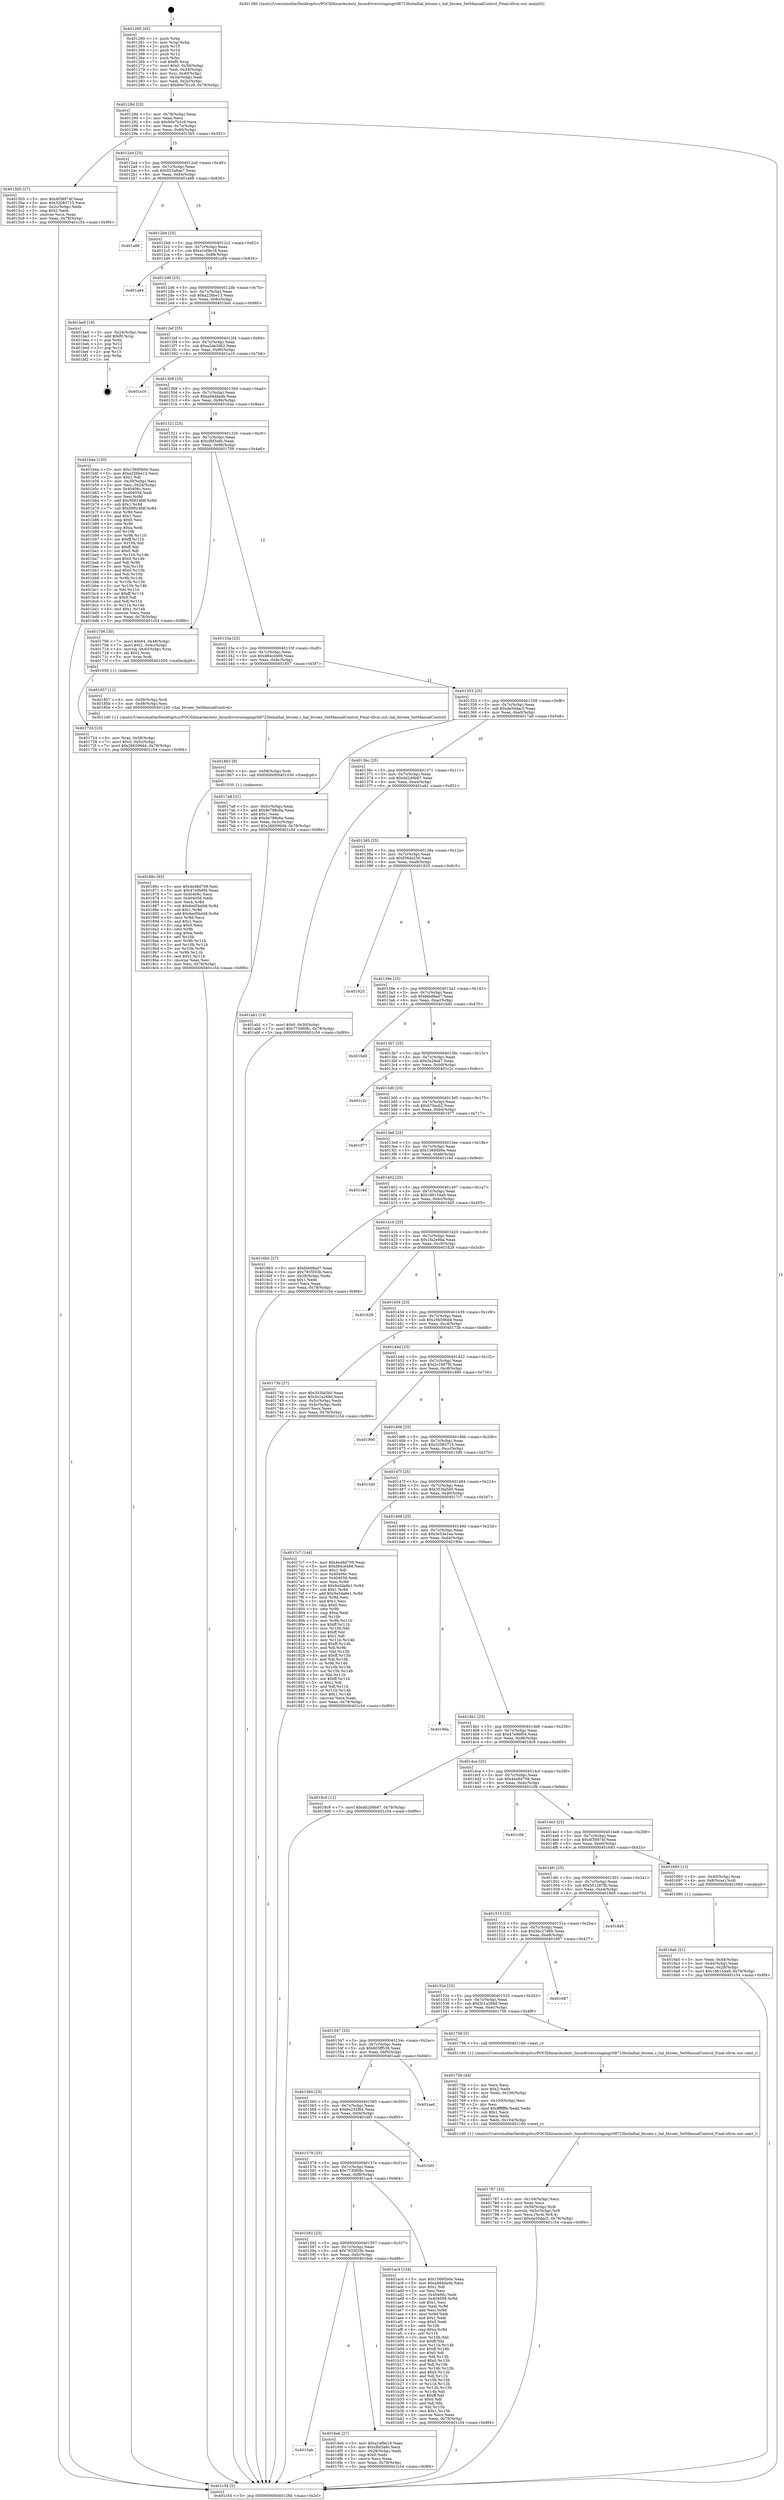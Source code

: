 digraph "0x401260" {
  label = "0x401260 (/mnt/c/Users/mathe/Desktop/tcc/POCII/binaries/extr_linuxdriversstagingrtl8723bshalhal_btcoex.c_hal_btcoex_SetManualControl_Final-ollvm.out::main(0))"
  labelloc = "t"
  node[shape=record]

  Entry [label="",width=0.3,height=0.3,shape=circle,fillcolor=black,style=filled]
  "0x40128d" [label="{
     0x40128d [23]\l
     | [instrs]\l
     &nbsp;&nbsp;0x40128d \<+3\>: mov -0x78(%rbp),%eax\l
     &nbsp;&nbsp;0x401290 \<+2\>: mov %eax,%ecx\l
     &nbsp;&nbsp;0x401292 \<+6\>: sub $0x90e7b1c9,%ecx\l
     &nbsp;&nbsp;0x401298 \<+3\>: mov %eax,-0x7c(%rbp)\l
     &nbsp;&nbsp;0x40129b \<+3\>: mov %ecx,-0x80(%rbp)\l
     &nbsp;&nbsp;0x40129e \<+6\>: je 00000000004015b5 \<main+0x355\>\l
  }"]
  "0x4015b5" [label="{
     0x4015b5 [27]\l
     | [instrs]\l
     &nbsp;&nbsp;0x4015b5 \<+5\>: mov $0x4f38974f,%eax\l
     &nbsp;&nbsp;0x4015ba \<+5\>: mov $0x32083715,%ecx\l
     &nbsp;&nbsp;0x4015bf \<+3\>: mov -0x2c(%rbp),%edx\l
     &nbsp;&nbsp;0x4015c2 \<+3\>: cmp $0x2,%edx\l
     &nbsp;&nbsp;0x4015c5 \<+3\>: cmovne %ecx,%eax\l
     &nbsp;&nbsp;0x4015c8 \<+3\>: mov %eax,-0x78(%rbp)\l
     &nbsp;&nbsp;0x4015cb \<+5\>: jmp 0000000000401c54 \<main+0x9f4\>\l
  }"]
  "0x4012a4" [label="{
     0x4012a4 [25]\l
     | [instrs]\l
     &nbsp;&nbsp;0x4012a4 \<+5\>: jmp 00000000004012a9 \<main+0x49\>\l
     &nbsp;&nbsp;0x4012a9 \<+3\>: mov -0x7c(%rbp),%eax\l
     &nbsp;&nbsp;0x4012ac \<+5\>: sub $0x923a8ae7,%eax\l
     &nbsp;&nbsp;0x4012b1 \<+6\>: mov %eax,-0x84(%rbp)\l
     &nbsp;&nbsp;0x4012b7 \<+6\>: je 0000000000401a88 \<main+0x828\>\l
  }"]
  "0x401c54" [label="{
     0x401c54 [5]\l
     | [instrs]\l
     &nbsp;&nbsp;0x401c54 \<+5\>: jmp 000000000040128d \<main+0x2d\>\l
  }"]
  "0x401260" [label="{
     0x401260 [45]\l
     | [instrs]\l
     &nbsp;&nbsp;0x401260 \<+1\>: push %rbp\l
     &nbsp;&nbsp;0x401261 \<+3\>: mov %rsp,%rbp\l
     &nbsp;&nbsp;0x401264 \<+2\>: push %r15\l
     &nbsp;&nbsp;0x401266 \<+2\>: push %r14\l
     &nbsp;&nbsp;0x401268 \<+2\>: push %r12\l
     &nbsp;&nbsp;0x40126a \<+1\>: push %rbx\l
     &nbsp;&nbsp;0x40126b \<+7\>: sub $0xf0,%rsp\l
     &nbsp;&nbsp;0x401272 \<+7\>: movl $0x0,-0x30(%rbp)\l
     &nbsp;&nbsp;0x401279 \<+3\>: mov %edi,-0x34(%rbp)\l
     &nbsp;&nbsp;0x40127c \<+4\>: mov %rsi,-0x40(%rbp)\l
     &nbsp;&nbsp;0x401280 \<+3\>: mov -0x34(%rbp),%edi\l
     &nbsp;&nbsp;0x401283 \<+3\>: mov %edi,-0x2c(%rbp)\l
     &nbsp;&nbsp;0x401286 \<+7\>: movl $0x90e7b1c9,-0x78(%rbp)\l
  }"]
  Exit [label="",width=0.3,height=0.3,shape=circle,fillcolor=black,style=filled,peripheries=2]
  "0x401a88" [label="{
     0x401a88\l
  }", style=dashed]
  "0x4012bd" [label="{
     0x4012bd [25]\l
     | [instrs]\l
     &nbsp;&nbsp;0x4012bd \<+5\>: jmp 00000000004012c2 \<main+0x62\>\l
     &nbsp;&nbsp;0x4012c2 \<+3\>: mov -0x7c(%rbp),%eax\l
     &nbsp;&nbsp;0x4012c5 \<+5\>: sub $0xa1ef9e18,%eax\l
     &nbsp;&nbsp;0x4012ca \<+6\>: mov %eax,-0x88(%rbp)\l
     &nbsp;&nbsp;0x4012d0 \<+6\>: je 0000000000401a94 \<main+0x834\>\l
  }"]
  "0x40186c" [label="{
     0x40186c [93]\l
     | [instrs]\l
     &nbsp;&nbsp;0x40186c \<+5\>: mov $0x4e48d709,%esi\l
     &nbsp;&nbsp;0x401871 \<+5\>: mov $0x47e9bf04,%eax\l
     &nbsp;&nbsp;0x401876 \<+7\>: mov 0x40406c,%ecx\l
     &nbsp;&nbsp;0x40187d \<+7\>: mov 0x404058,%edx\l
     &nbsp;&nbsp;0x401884 \<+3\>: mov %ecx,%r8d\l
     &nbsp;&nbsp;0x401887 \<+7\>: sub $0x6ed5bd48,%r8d\l
     &nbsp;&nbsp;0x40188e \<+4\>: sub $0x1,%r8d\l
     &nbsp;&nbsp;0x401892 \<+7\>: add $0x6ed5bd48,%r8d\l
     &nbsp;&nbsp;0x401899 \<+4\>: imul %r8d,%ecx\l
     &nbsp;&nbsp;0x40189d \<+3\>: and $0x1,%ecx\l
     &nbsp;&nbsp;0x4018a0 \<+3\>: cmp $0x0,%ecx\l
     &nbsp;&nbsp;0x4018a3 \<+4\>: sete %r9b\l
     &nbsp;&nbsp;0x4018a7 \<+3\>: cmp $0xa,%edx\l
     &nbsp;&nbsp;0x4018aa \<+4\>: setl %r10b\l
     &nbsp;&nbsp;0x4018ae \<+3\>: mov %r9b,%r11b\l
     &nbsp;&nbsp;0x4018b1 \<+3\>: and %r10b,%r11b\l
     &nbsp;&nbsp;0x4018b4 \<+3\>: xor %r10b,%r9b\l
     &nbsp;&nbsp;0x4018b7 \<+3\>: or %r9b,%r11b\l
     &nbsp;&nbsp;0x4018ba \<+4\>: test $0x1,%r11b\l
     &nbsp;&nbsp;0x4018be \<+3\>: cmovne %eax,%esi\l
     &nbsp;&nbsp;0x4018c1 \<+3\>: mov %esi,-0x78(%rbp)\l
     &nbsp;&nbsp;0x4018c4 \<+5\>: jmp 0000000000401c54 \<main+0x9f4\>\l
  }"]
  "0x401a94" [label="{
     0x401a94\l
  }", style=dashed]
  "0x4012d6" [label="{
     0x4012d6 [25]\l
     | [instrs]\l
     &nbsp;&nbsp;0x4012d6 \<+5\>: jmp 00000000004012db \<main+0x7b\>\l
     &nbsp;&nbsp;0x4012db \<+3\>: mov -0x7c(%rbp),%eax\l
     &nbsp;&nbsp;0x4012de \<+5\>: sub $0xa226be13,%eax\l
     &nbsp;&nbsp;0x4012e3 \<+6\>: mov %eax,-0x8c(%rbp)\l
     &nbsp;&nbsp;0x4012e9 \<+6\>: je 0000000000401be0 \<main+0x980\>\l
  }"]
  "0x401863" [label="{
     0x401863 [9]\l
     | [instrs]\l
     &nbsp;&nbsp;0x401863 \<+4\>: mov -0x58(%rbp),%rdi\l
     &nbsp;&nbsp;0x401867 \<+5\>: call 0000000000401030 \<free@plt\>\l
     | [calls]\l
     &nbsp;&nbsp;0x401030 \{1\} (unknown)\l
  }"]
  "0x401be0" [label="{
     0x401be0 [19]\l
     | [instrs]\l
     &nbsp;&nbsp;0x401be0 \<+3\>: mov -0x24(%rbp),%eax\l
     &nbsp;&nbsp;0x401be3 \<+7\>: add $0xf0,%rsp\l
     &nbsp;&nbsp;0x401bea \<+1\>: pop %rbx\l
     &nbsp;&nbsp;0x401beb \<+2\>: pop %r12\l
     &nbsp;&nbsp;0x401bed \<+2\>: pop %r14\l
     &nbsp;&nbsp;0x401bef \<+2\>: pop %r15\l
     &nbsp;&nbsp;0x401bf1 \<+1\>: pop %rbp\l
     &nbsp;&nbsp;0x401bf2 \<+1\>: ret\l
  }"]
  "0x4012ef" [label="{
     0x4012ef [25]\l
     | [instrs]\l
     &nbsp;&nbsp;0x4012ef \<+5\>: jmp 00000000004012f4 \<main+0x94\>\l
     &nbsp;&nbsp;0x4012f4 \<+3\>: mov -0x7c(%rbp),%eax\l
     &nbsp;&nbsp;0x4012f7 \<+5\>: sub $0xa2de3d62,%eax\l
     &nbsp;&nbsp;0x4012fc \<+6\>: mov %eax,-0x90(%rbp)\l
     &nbsp;&nbsp;0x401302 \<+6\>: je 0000000000401a16 \<main+0x7b6\>\l
  }"]
  "0x401787" [label="{
     0x401787 [33]\l
     | [instrs]\l
     &nbsp;&nbsp;0x401787 \<+6\>: mov -0x104(%rbp),%ecx\l
     &nbsp;&nbsp;0x40178d \<+3\>: imul %eax,%ecx\l
     &nbsp;&nbsp;0x401790 \<+4\>: mov -0x58(%rbp),%rdi\l
     &nbsp;&nbsp;0x401794 \<+4\>: movslq -0x5c(%rbp),%r8\l
     &nbsp;&nbsp;0x401798 \<+4\>: mov %ecx,(%rdi,%r8,4)\l
     &nbsp;&nbsp;0x40179c \<+7\>: movl $0xda50dac5,-0x78(%rbp)\l
     &nbsp;&nbsp;0x4017a3 \<+5\>: jmp 0000000000401c54 \<main+0x9f4\>\l
  }"]
  "0x401a16" [label="{
     0x401a16\l
  }", style=dashed]
  "0x401308" [label="{
     0x401308 [25]\l
     | [instrs]\l
     &nbsp;&nbsp;0x401308 \<+5\>: jmp 000000000040130d \<main+0xad\>\l
     &nbsp;&nbsp;0x40130d \<+3\>: mov -0x7c(%rbp),%eax\l
     &nbsp;&nbsp;0x401310 \<+5\>: sub $0xa9ddda4b,%eax\l
     &nbsp;&nbsp;0x401315 \<+6\>: mov %eax,-0x94(%rbp)\l
     &nbsp;&nbsp;0x40131b \<+6\>: je 0000000000401b4a \<main+0x8ea\>\l
  }"]
  "0x40175b" [label="{
     0x40175b [44]\l
     | [instrs]\l
     &nbsp;&nbsp;0x40175b \<+2\>: xor %ecx,%ecx\l
     &nbsp;&nbsp;0x40175d \<+5\>: mov $0x2,%edx\l
     &nbsp;&nbsp;0x401762 \<+6\>: mov %edx,-0x100(%rbp)\l
     &nbsp;&nbsp;0x401768 \<+1\>: cltd\l
     &nbsp;&nbsp;0x401769 \<+6\>: mov -0x100(%rbp),%esi\l
     &nbsp;&nbsp;0x40176f \<+2\>: idiv %esi\l
     &nbsp;&nbsp;0x401771 \<+6\>: imul $0xfffffffe,%edx,%edx\l
     &nbsp;&nbsp;0x401777 \<+3\>: sub $0x1,%ecx\l
     &nbsp;&nbsp;0x40177a \<+2\>: sub %ecx,%edx\l
     &nbsp;&nbsp;0x40177c \<+6\>: mov %edx,-0x104(%rbp)\l
     &nbsp;&nbsp;0x401782 \<+5\>: call 0000000000401160 \<next_i\>\l
     | [calls]\l
     &nbsp;&nbsp;0x401160 \{1\} (/mnt/c/Users/mathe/Desktop/tcc/POCII/binaries/extr_linuxdriversstagingrtl8723bshalhal_btcoex.c_hal_btcoex_SetManualControl_Final-ollvm.out::next_i)\l
  }"]
  "0x401b4a" [label="{
     0x401b4a [150]\l
     | [instrs]\l
     &nbsp;&nbsp;0x401b4a \<+5\>: mov $0x15695b0e,%eax\l
     &nbsp;&nbsp;0x401b4f \<+5\>: mov $0xa226be13,%ecx\l
     &nbsp;&nbsp;0x401b54 \<+2\>: mov $0x1,%dl\l
     &nbsp;&nbsp;0x401b56 \<+3\>: mov -0x30(%rbp),%esi\l
     &nbsp;&nbsp;0x401b59 \<+3\>: mov %esi,-0x24(%rbp)\l
     &nbsp;&nbsp;0x401b5c \<+7\>: mov 0x40406c,%esi\l
     &nbsp;&nbsp;0x401b63 \<+7\>: mov 0x404058,%edi\l
     &nbsp;&nbsp;0x401b6a \<+3\>: mov %esi,%r8d\l
     &nbsp;&nbsp;0x401b6d \<+7\>: add $0x56924fdf,%r8d\l
     &nbsp;&nbsp;0x401b74 \<+4\>: sub $0x1,%r8d\l
     &nbsp;&nbsp;0x401b78 \<+7\>: sub $0x56924fdf,%r8d\l
     &nbsp;&nbsp;0x401b7f \<+4\>: imul %r8d,%esi\l
     &nbsp;&nbsp;0x401b83 \<+3\>: and $0x1,%esi\l
     &nbsp;&nbsp;0x401b86 \<+3\>: cmp $0x0,%esi\l
     &nbsp;&nbsp;0x401b89 \<+4\>: sete %r9b\l
     &nbsp;&nbsp;0x401b8d \<+3\>: cmp $0xa,%edi\l
     &nbsp;&nbsp;0x401b90 \<+4\>: setl %r10b\l
     &nbsp;&nbsp;0x401b94 \<+3\>: mov %r9b,%r11b\l
     &nbsp;&nbsp;0x401b97 \<+4\>: xor $0xff,%r11b\l
     &nbsp;&nbsp;0x401b9b \<+3\>: mov %r10b,%bl\l
     &nbsp;&nbsp;0x401b9e \<+3\>: xor $0xff,%bl\l
     &nbsp;&nbsp;0x401ba1 \<+3\>: xor $0x0,%dl\l
     &nbsp;&nbsp;0x401ba4 \<+3\>: mov %r11b,%r14b\l
     &nbsp;&nbsp;0x401ba7 \<+4\>: and $0x0,%r14b\l
     &nbsp;&nbsp;0x401bab \<+3\>: and %dl,%r9b\l
     &nbsp;&nbsp;0x401bae \<+3\>: mov %bl,%r15b\l
     &nbsp;&nbsp;0x401bb1 \<+4\>: and $0x0,%r15b\l
     &nbsp;&nbsp;0x401bb5 \<+3\>: and %dl,%r10b\l
     &nbsp;&nbsp;0x401bb8 \<+3\>: or %r9b,%r14b\l
     &nbsp;&nbsp;0x401bbb \<+3\>: or %r10b,%r15b\l
     &nbsp;&nbsp;0x401bbe \<+3\>: xor %r15b,%r14b\l
     &nbsp;&nbsp;0x401bc1 \<+3\>: or %bl,%r11b\l
     &nbsp;&nbsp;0x401bc4 \<+4\>: xor $0xff,%r11b\l
     &nbsp;&nbsp;0x401bc8 \<+3\>: or $0x0,%dl\l
     &nbsp;&nbsp;0x401bcb \<+3\>: and %dl,%r11b\l
     &nbsp;&nbsp;0x401bce \<+3\>: or %r11b,%r14b\l
     &nbsp;&nbsp;0x401bd1 \<+4\>: test $0x1,%r14b\l
     &nbsp;&nbsp;0x401bd5 \<+3\>: cmovne %ecx,%eax\l
     &nbsp;&nbsp;0x401bd8 \<+3\>: mov %eax,-0x78(%rbp)\l
     &nbsp;&nbsp;0x401bdb \<+5\>: jmp 0000000000401c54 \<main+0x9f4\>\l
  }"]
  "0x401321" [label="{
     0x401321 [25]\l
     | [instrs]\l
     &nbsp;&nbsp;0x401321 \<+5\>: jmp 0000000000401326 \<main+0xc6\>\l
     &nbsp;&nbsp;0x401326 \<+3\>: mov -0x7c(%rbp),%eax\l
     &nbsp;&nbsp;0x401329 \<+5\>: sub $0xcfbf3a8c,%eax\l
     &nbsp;&nbsp;0x40132e \<+6\>: mov %eax,-0x98(%rbp)\l
     &nbsp;&nbsp;0x401334 \<+6\>: je 0000000000401706 \<main+0x4a6\>\l
  }"]
  "0x401724" [label="{
     0x401724 [23]\l
     | [instrs]\l
     &nbsp;&nbsp;0x401724 \<+4\>: mov %rax,-0x58(%rbp)\l
     &nbsp;&nbsp;0x401728 \<+7\>: movl $0x0,-0x5c(%rbp)\l
     &nbsp;&nbsp;0x40172f \<+7\>: movl $0x26b596d4,-0x78(%rbp)\l
     &nbsp;&nbsp;0x401736 \<+5\>: jmp 0000000000401c54 \<main+0x9f4\>\l
  }"]
  "0x401706" [label="{
     0x401706 [30]\l
     | [instrs]\l
     &nbsp;&nbsp;0x401706 \<+7\>: movl $0x64,-0x48(%rbp)\l
     &nbsp;&nbsp;0x40170d \<+7\>: movl $0x1,-0x4c(%rbp)\l
     &nbsp;&nbsp;0x401714 \<+4\>: movslq -0x4c(%rbp),%rax\l
     &nbsp;&nbsp;0x401718 \<+4\>: shl $0x2,%rax\l
     &nbsp;&nbsp;0x40171c \<+3\>: mov %rax,%rdi\l
     &nbsp;&nbsp;0x40171f \<+5\>: call 0000000000401050 \<malloc@plt\>\l
     | [calls]\l
     &nbsp;&nbsp;0x401050 \{1\} (unknown)\l
  }"]
  "0x40133a" [label="{
     0x40133a [25]\l
     | [instrs]\l
     &nbsp;&nbsp;0x40133a \<+5\>: jmp 000000000040133f \<main+0xdf\>\l
     &nbsp;&nbsp;0x40133f \<+3\>: mov -0x7c(%rbp),%eax\l
     &nbsp;&nbsp;0x401342 \<+5\>: sub $0xd84cd498,%eax\l
     &nbsp;&nbsp;0x401347 \<+6\>: mov %eax,-0x9c(%rbp)\l
     &nbsp;&nbsp;0x40134d \<+6\>: je 0000000000401857 \<main+0x5f7\>\l
  }"]
  "0x4015ab" [label="{
     0x4015ab\l
  }", style=dashed]
  "0x401857" [label="{
     0x401857 [12]\l
     | [instrs]\l
     &nbsp;&nbsp;0x401857 \<+4\>: mov -0x58(%rbp),%rdi\l
     &nbsp;&nbsp;0x40185b \<+3\>: mov -0x48(%rbp),%esi\l
     &nbsp;&nbsp;0x40185e \<+5\>: call 0000000000401240 \<hal_btcoex_SetManualControl\>\l
     | [calls]\l
     &nbsp;&nbsp;0x401240 \{1\} (/mnt/c/Users/mathe/Desktop/tcc/POCII/binaries/extr_linuxdriversstagingrtl8723bshalhal_btcoex.c_hal_btcoex_SetManualControl_Final-ollvm.out::hal_btcoex_SetManualControl)\l
  }"]
  "0x401353" [label="{
     0x401353 [25]\l
     | [instrs]\l
     &nbsp;&nbsp;0x401353 \<+5\>: jmp 0000000000401358 \<main+0xf8\>\l
     &nbsp;&nbsp;0x401358 \<+3\>: mov -0x7c(%rbp),%eax\l
     &nbsp;&nbsp;0x40135b \<+5\>: sub $0xda50dac5,%eax\l
     &nbsp;&nbsp;0x401360 \<+6\>: mov %eax,-0xa0(%rbp)\l
     &nbsp;&nbsp;0x401366 \<+6\>: je 00000000004017a8 \<main+0x548\>\l
  }"]
  "0x4016eb" [label="{
     0x4016eb [27]\l
     | [instrs]\l
     &nbsp;&nbsp;0x4016eb \<+5\>: mov $0xa1ef9e18,%eax\l
     &nbsp;&nbsp;0x4016f0 \<+5\>: mov $0xcfbf3a8c,%ecx\l
     &nbsp;&nbsp;0x4016f5 \<+3\>: mov -0x28(%rbp),%edx\l
     &nbsp;&nbsp;0x4016f8 \<+3\>: cmp $0x0,%edx\l
     &nbsp;&nbsp;0x4016fb \<+3\>: cmove %ecx,%eax\l
     &nbsp;&nbsp;0x4016fe \<+3\>: mov %eax,-0x78(%rbp)\l
     &nbsp;&nbsp;0x401701 \<+5\>: jmp 0000000000401c54 \<main+0x9f4\>\l
  }"]
  "0x4017a8" [label="{
     0x4017a8 [31]\l
     | [instrs]\l
     &nbsp;&nbsp;0x4017a8 \<+3\>: mov -0x5c(%rbp),%eax\l
     &nbsp;&nbsp;0x4017ab \<+5\>: add $0x9e788c6a,%eax\l
     &nbsp;&nbsp;0x4017b0 \<+3\>: add $0x1,%eax\l
     &nbsp;&nbsp;0x4017b3 \<+5\>: sub $0x9e788c6a,%eax\l
     &nbsp;&nbsp;0x4017b8 \<+3\>: mov %eax,-0x5c(%rbp)\l
     &nbsp;&nbsp;0x4017bb \<+7\>: movl $0x26b596d4,-0x78(%rbp)\l
     &nbsp;&nbsp;0x4017c2 \<+5\>: jmp 0000000000401c54 \<main+0x9f4\>\l
  }"]
  "0x40136c" [label="{
     0x40136c [25]\l
     | [instrs]\l
     &nbsp;&nbsp;0x40136c \<+5\>: jmp 0000000000401371 \<main+0x111\>\l
     &nbsp;&nbsp;0x401371 \<+3\>: mov -0x7c(%rbp),%eax\l
     &nbsp;&nbsp;0x401374 \<+5\>: sub $0xdd2d9b87,%eax\l
     &nbsp;&nbsp;0x401379 \<+6\>: mov %eax,-0xa4(%rbp)\l
     &nbsp;&nbsp;0x40137f \<+6\>: je 0000000000401ab1 \<main+0x851\>\l
  }"]
  "0x401592" [label="{
     0x401592 [25]\l
     | [instrs]\l
     &nbsp;&nbsp;0x401592 \<+5\>: jmp 0000000000401597 \<main+0x337\>\l
     &nbsp;&nbsp;0x401597 \<+3\>: mov -0x7c(%rbp),%eax\l
     &nbsp;&nbsp;0x40159a \<+5\>: sub $0x7835f33b,%eax\l
     &nbsp;&nbsp;0x40159f \<+6\>: mov %eax,-0xfc(%rbp)\l
     &nbsp;&nbsp;0x4015a5 \<+6\>: je 00000000004016eb \<main+0x48b\>\l
  }"]
  "0x401ab1" [label="{
     0x401ab1 [19]\l
     | [instrs]\l
     &nbsp;&nbsp;0x401ab1 \<+7\>: movl $0x0,-0x30(%rbp)\l
     &nbsp;&nbsp;0x401ab8 \<+7\>: movl $0x7730f08c,-0x78(%rbp)\l
     &nbsp;&nbsp;0x401abf \<+5\>: jmp 0000000000401c54 \<main+0x9f4\>\l
  }"]
  "0x401385" [label="{
     0x401385 [25]\l
     | [instrs]\l
     &nbsp;&nbsp;0x401385 \<+5\>: jmp 000000000040138a \<main+0x12a\>\l
     &nbsp;&nbsp;0x40138a \<+3\>: mov -0x7c(%rbp),%eax\l
     &nbsp;&nbsp;0x40138d \<+5\>: sub $0xf36da230,%eax\l
     &nbsp;&nbsp;0x401392 \<+6\>: mov %eax,-0xa8(%rbp)\l
     &nbsp;&nbsp;0x401398 \<+6\>: je 0000000000401925 \<main+0x6c5\>\l
  }"]
  "0x401ac4" [label="{
     0x401ac4 [134]\l
     | [instrs]\l
     &nbsp;&nbsp;0x401ac4 \<+5\>: mov $0x15695b0e,%eax\l
     &nbsp;&nbsp;0x401ac9 \<+5\>: mov $0xa9ddda4b,%ecx\l
     &nbsp;&nbsp;0x401ace \<+2\>: mov $0x1,%dl\l
     &nbsp;&nbsp;0x401ad0 \<+2\>: xor %esi,%esi\l
     &nbsp;&nbsp;0x401ad2 \<+7\>: mov 0x40406c,%edi\l
     &nbsp;&nbsp;0x401ad9 \<+8\>: mov 0x404058,%r8d\l
     &nbsp;&nbsp;0x401ae1 \<+3\>: sub $0x1,%esi\l
     &nbsp;&nbsp;0x401ae4 \<+3\>: mov %edi,%r9d\l
     &nbsp;&nbsp;0x401ae7 \<+3\>: add %esi,%r9d\l
     &nbsp;&nbsp;0x401aea \<+4\>: imul %r9d,%edi\l
     &nbsp;&nbsp;0x401aee \<+3\>: and $0x1,%edi\l
     &nbsp;&nbsp;0x401af1 \<+3\>: cmp $0x0,%edi\l
     &nbsp;&nbsp;0x401af4 \<+4\>: sete %r10b\l
     &nbsp;&nbsp;0x401af8 \<+4\>: cmp $0xa,%r8d\l
     &nbsp;&nbsp;0x401afc \<+4\>: setl %r11b\l
     &nbsp;&nbsp;0x401b00 \<+3\>: mov %r10b,%bl\l
     &nbsp;&nbsp;0x401b03 \<+3\>: xor $0xff,%bl\l
     &nbsp;&nbsp;0x401b06 \<+3\>: mov %r11b,%r14b\l
     &nbsp;&nbsp;0x401b09 \<+4\>: xor $0xff,%r14b\l
     &nbsp;&nbsp;0x401b0d \<+3\>: xor $0x0,%dl\l
     &nbsp;&nbsp;0x401b10 \<+3\>: mov %bl,%r15b\l
     &nbsp;&nbsp;0x401b13 \<+4\>: and $0x0,%r15b\l
     &nbsp;&nbsp;0x401b17 \<+3\>: and %dl,%r10b\l
     &nbsp;&nbsp;0x401b1a \<+3\>: mov %r14b,%r12b\l
     &nbsp;&nbsp;0x401b1d \<+4\>: and $0x0,%r12b\l
     &nbsp;&nbsp;0x401b21 \<+3\>: and %dl,%r11b\l
     &nbsp;&nbsp;0x401b24 \<+3\>: or %r10b,%r15b\l
     &nbsp;&nbsp;0x401b27 \<+3\>: or %r11b,%r12b\l
     &nbsp;&nbsp;0x401b2a \<+3\>: xor %r12b,%r15b\l
     &nbsp;&nbsp;0x401b2d \<+3\>: or %r14b,%bl\l
     &nbsp;&nbsp;0x401b30 \<+3\>: xor $0xff,%bl\l
     &nbsp;&nbsp;0x401b33 \<+3\>: or $0x0,%dl\l
     &nbsp;&nbsp;0x401b36 \<+2\>: and %dl,%bl\l
     &nbsp;&nbsp;0x401b38 \<+3\>: or %bl,%r15b\l
     &nbsp;&nbsp;0x401b3b \<+4\>: test $0x1,%r15b\l
     &nbsp;&nbsp;0x401b3f \<+3\>: cmovne %ecx,%eax\l
     &nbsp;&nbsp;0x401b42 \<+3\>: mov %eax,-0x78(%rbp)\l
     &nbsp;&nbsp;0x401b45 \<+5\>: jmp 0000000000401c54 \<main+0x9f4\>\l
  }"]
  "0x401925" [label="{
     0x401925\l
  }", style=dashed]
  "0x40139e" [label="{
     0x40139e [25]\l
     | [instrs]\l
     &nbsp;&nbsp;0x40139e \<+5\>: jmp 00000000004013a3 \<main+0x143\>\l
     &nbsp;&nbsp;0x4013a3 \<+3\>: mov -0x7c(%rbp),%eax\l
     &nbsp;&nbsp;0x4013a6 \<+5\>: sub $0xfebd8ad7,%eax\l
     &nbsp;&nbsp;0x4013ab \<+6\>: mov %eax,-0xac(%rbp)\l
     &nbsp;&nbsp;0x4013b1 \<+6\>: je 00000000004016d0 \<main+0x470\>\l
  }"]
  "0x401579" [label="{
     0x401579 [25]\l
     | [instrs]\l
     &nbsp;&nbsp;0x401579 \<+5\>: jmp 000000000040157e \<main+0x31e\>\l
     &nbsp;&nbsp;0x40157e \<+3\>: mov -0x7c(%rbp),%eax\l
     &nbsp;&nbsp;0x401581 \<+5\>: sub $0x7730f08c,%eax\l
     &nbsp;&nbsp;0x401586 \<+6\>: mov %eax,-0xf8(%rbp)\l
     &nbsp;&nbsp;0x40158c \<+6\>: je 0000000000401ac4 \<main+0x864\>\l
  }"]
  "0x4016d0" [label="{
     0x4016d0\l
  }", style=dashed]
  "0x4013b7" [label="{
     0x4013b7 [25]\l
     | [instrs]\l
     &nbsp;&nbsp;0x4013b7 \<+5\>: jmp 00000000004013bc \<main+0x15c\>\l
     &nbsp;&nbsp;0x4013bc \<+3\>: mov -0x7c(%rbp),%eax\l
     &nbsp;&nbsp;0x4013bf \<+5\>: sub $0x3a29a47,%eax\l
     &nbsp;&nbsp;0x4013c4 \<+6\>: mov %eax,-0xb0(%rbp)\l
     &nbsp;&nbsp;0x4013ca \<+6\>: je 0000000000401c2c \<main+0x9cc\>\l
  }"]
  "0x401bf3" [label="{
     0x401bf3\l
  }", style=dashed]
  "0x401c2c" [label="{
     0x401c2c\l
  }", style=dashed]
  "0x4013d0" [label="{
     0x4013d0 [25]\l
     | [instrs]\l
     &nbsp;&nbsp;0x4013d0 \<+5\>: jmp 00000000004013d5 \<main+0x175\>\l
     &nbsp;&nbsp;0x4013d5 \<+3\>: mov -0x7c(%rbp),%eax\l
     &nbsp;&nbsp;0x4013d8 \<+5\>: sub $0xb70acb2,%eax\l
     &nbsp;&nbsp;0x4013dd \<+6\>: mov %eax,-0xb4(%rbp)\l
     &nbsp;&nbsp;0x4013e3 \<+6\>: je 0000000000401977 \<main+0x717\>\l
  }"]
  "0x401560" [label="{
     0x401560 [25]\l
     | [instrs]\l
     &nbsp;&nbsp;0x401560 \<+5\>: jmp 0000000000401565 \<main+0x305\>\l
     &nbsp;&nbsp;0x401565 \<+3\>: mov -0x7c(%rbp),%eax\l
     &nbsp;&nbsp;0x401568 \<+5\>: sub $0x6e232f64,%eax\l
     &nbsp;&nbsp;0x40156d \<+6\>: mov %eax,-0xf4(%rbp)\l
     &nbsp;&nbsp;0x401573 \<+6\>: je 0000000000401bf3 \<main+0x993\>\l
  }"]
  "0x401977" [label="{
     0x401977\l
  }", style=dashed]
  "0x4013e9" [label="{
     0x4013e9 [25]\l
     | [instrs]\l
     &nbsp;&nbsp;0x4013e9 \<+5\>: jmp 00000000004013ee \<main+0x18e\>\l
     &nbsp;&nbsp;0x4013ee \<+3\>: mov -0x7c(%rbp),%eax\l
     &nbsp;&nbsp;0x4013f1 \<+5\>: sub $0x15695b0e,%eax\l
     &nbsp;&nbsp;0x4013f6 \<+6\>: mov %eax,-0xb8(%rbp)\l
     &nbsp;&nbsp;0x4013fc \<+6\>: je 0000000000401c4d \<main+0x9ed\>\l
  }"]
  "0x401aa0" [label="{
     0x401aa0\l
  }", style=dashed]
  "0x401c4d" [label="{
     0x401c4d\l
  }", style=dashed]
  "0x401402" [label="{
     0x401402 [25]\l
     | [instrs]\l
     &nbsp;&nbsp;0x401402 \<+5\>: jmp 0000000000401407 \<main+0x1a7\>\l
     &nbsp;&nbsp;0x401407 \<+3\>: mov -0x7c(%rbp),%eax\l
     &nbsp;&nbsp;0x40140a \<+5\>: sub $0x186154a9,%eax\l
     &nbsp;&nbsp;0x40140f \<+6\>: mov %eax,-0xbc(%rbp)\l
     &nbsp;&nbsp;0x401415 \<+6\>: je 00000000004016b5 \<main+0x455\>\l
  }"]
  "0x401547" [label="{
     0x401547 [25]\l
     | [instrs]\l
     &nbsp;&nbsp;0x401547 \<+5\>: jmp 000000000040154c \<main+0x2ec\>\l
     &nbsp;&nbsp;0x40154c \<+3\>: mov -0x7c(%rbp),%eax\l
     &nbsp;&nbsp;0x40154f \<+5\>: sub $0x605ff538,%eax\l
     &nbsp;&nbsp;0x401554 \<+6\>: mov %eax,-0xf0(%rbp)\l
     &nbsp;&nbsp;0x40155a \<+6\>: je 0000000000401aa0 \<main+0x840\>\l
  }"]
  "0x4016b5" [label="{
     0x4016b5 [27]\l
     | [instrs]\l
     &nbsp;&nbsp;0x4016b5 \<+5\>: mov $0xfebd8ad7,%eax\l
     &nbsp;&nbsp;0x4016ba \<+5\>: mov $0x7835f33b,%ecx\l
     &nbsp;&nbsp;0x4016bf \<+3\>: mov -0x28(%rbp),%edx\l
     &nbsp;&nbsp;0x4016c2 \<+3\>: cmp $0x1,%edx\l
     &nbsp;&nbsp;0x4016c5 \<+3\>: cmovl %ecx,%eax\l
     &nbsp;&nbsp;0x4016c8 \<+3\>: mov %eax,-0x78(%rbp)\l
     &nbsp;&nbsp;0x4016cb \<+5\>: jmp 0000000000401c54 \<main+0x9f4\>\l
  }"]
  "0x40141b" [label="{
     0x40141b [25]\l
     | [instrs]\l
     &nbsp;&nbsp;0x40141b \<+5\>: jmp 0000000000401420 \<main+0x1c0\>\l
     &nbsp;&nbsp;0x401420 \<+3\>: mov -0x7c(%rbp),%eax\l
     &nbsp;&nbsp;0x401423 \<+5\>: sub $0x1fa2e6ba,%eax\l
     &nbsp;&nbsp;0x401428 \<+6\>: mov %eax,-0xc0(%rbp)\l
     &nbsp;&nbsp;0x40142e \<+6\>: je 0000000000401628 \<main+0x3c8\>\l
  }"]
  "0x401756" [label="{
     0x401756 [5]\l
     | [instrs]\l
     &nbsp;&nbsp;0x401756 \<+5\>: call 0000000000401160 \<next_i\>\l
     | [calls]\l
     &nbsp;&nbsp;0x401160 \{1\} (/mnt/c/Users/mathe/Desktop/tcc/POCII/binaries/extr_linuxdriversstagingrtl8723bshalhal_btcoex.c_hal_btcoex_SetManualControl_Final-ollvm.out::next_i)\l
  }"]
  "0x401628" [label="{
     0x401628\l
  }", style=dashed]
  "0x401434" [label="{
     0x401434 [25]\l
     | [instrs]\l
     &nbsp;&nbsp;0x401434 \<+5\>: jmp 0000000000401439 \<main+0x1d9\>\l
     &nbsp;&nbsp;0x401439 \<+3\>: mov -0x7c(%rbp),%eax\l
     &nbsp;&nbsp;0x40143c \<+5\>: sub $0x26b596d4,%eax\l
     &nbsp;&nbsp;0x401441 \<+6\>: mov %eax,-0xc4(%rbp)\l
     &nbsp;&nbsp;0x401447 \<+6\>: je 000000000040173b \<main+0x4db\>\l
  }"]
  "0x40152e" [label="{
     0x40152e [25]\l
     | [instrs]\l
     &nbsp;&nbsp;0x40152e \<+5\>: jmp 0000000000401533 \<main+0x2d3\>\l
     &nbsp;&nbsp;0x401533 \<+3\>: mov -0x7c(%rbp),%eax\l
     &nbsp;&nbsp;0x401536 \<+5\>: sub $0x5c1a268d,%eax\l
     &nbsp;&nbsp;0x40153b \<+6\>: mov %eax,-0xec(%rbp)\l
     &nbsp;&nbsp;0x401541 \<+6\>: je 0000000000401756 \<main+0x4f6\>\l
  }"]
  "0x40173b" [label="{
     0x40173b [27]\l
     | [instrs]\l
     &nbsp;&nbsp;0x40173b \<+5\>: mov $0x353fa5b0,%eax\l
     &nbsp;&nbsp;0x401740 \<+5\>: mov $0x5c1a268d,%ecx\l
     &nbsp;&nbsp;0x401745 \<+3\>: mov -0x5c(%rbp),%edx\l
     &nbsp;&nbsp;0x401748 \<+3\>: cmp -0x4c(%rbp),%edx\l
     &nbsp;&nbsp;0x40174b \<+3\>: cmovl %ecx,%eax\l
     &nbsp;&nbsp;0x40174e \<+3\>: mov %eax,-0x78(%rbp)\l
     &nbsp;&nbsp;0x401751 \<+5\>: jmp 0000000000401c54 \<main+0x9f4\>\l
  }"]
  "0x40144d" [label="{
     0x40144d [25]\l
     | [instrs]\l
     &nbsp;&nbsp;0x40144d \<+5\>: jmp 0000000000401452 \<main+0x1f2\>\l
     &nbsp;&nbsp;0x401452 \<+3\>: mov -0x7c(%rbp),%eax\l
     &nbsp;&nbsp;0x401455 \<+5\>: sub $0x2c1687f0,%eax\l
     &nbsp;&nbsp;0x40145a \<+6\>: mov %eax,-0xc8(%rbp)\l
     &nbsp;&nbsp;0x401460 \<+6\>: je 0000000000401990 \<main+0x730\>\l
  }"]
  "0x401687" [label="{
     0x401687\l
  }", style=dashed]
  "0x401990" [label="{
     0x401990\l
  }", style=dashed]
  "0x401466" [label="{
     0x401466 [25]\l
     | [instrs]\l
     &nbsp;&nbsp;0x401466 \<+5\>: jmp 000000000040146b \<main+0x20b\>\l
     &nbsp;&nbsp;0x40146b \<+3\>: mov -0x7c(%rbp),%eax\l
     &nbsp;&nbsp;0x40146e \<+5\>: sub $0x32083715,%eax\l
     &nbsp;&nbsp;0x401473 \<+6\>: mov %eax,-0xcc(%rbp)\l
     &nbsp;&nbsp;0x401479 \<+6\>: je 00000000004015d0 \<main+0x370\>\l
  }"]
  "0x401515" [label="{
     0x401515 [25]\l
     | [instrs]\l
     &nbsp;&nbsp;0x401515 \<+5\>: jmp 000000000040151a \<main+0x2ba\>\l
     &nbsp;&nbsp;0x40151a \<+3\>: mov -0x7c(%rbp),%eax\l
     &nbsp;&nbsp;0x40151d \<+5\>: sub $0x5bc27d6b,%eax\l
     &nbsp;&nbsp;0x401522 \<+6\>: mov %eax,-0xe8(%rbp)\l
     &nbsp;&nbsp;0x401528 \<+6\>: je 0000000000401687 \<main+0x427\>\l
  }"]
  "0x4015d0" [label="{
     0x4015d0\l
  }", style=dashed]
  "0x40147f" [label="{
     0x40147f [25]\l
     | [instrs]\l
     &nbsp;&nbsp;0x40147f \<+5\>: jmp 0000000000401484 \<main+0x224\>\l
     &nbsp;&nbsp;0x401484 \<+3\>: mov -0x7c(%rbp),%eax\l
     &nbsp;&nbsp;0x401487 \<+5\>: sub $0x353fa5b0,%eax\l
     &nbsp;&nbsp;0x40148c \<+6\>: mov %eax,-0xd0(%rbp)\l
     &nbsp;&nbsp;0x401492 \<+6\>: je 00000000004017c7 \<main+0x567\>\l
  }"]
  "0x4018d5" [label="{
     0x4018d5\l
  }", style=dashed]
  "0x4017c7" [label="{
     0x4017c7 [144]\l
     | [instrs]\l
     &nbsp;&nbsp;0x4017c7 \<+5\>: mov $0x4e48d709,%eax\l
     &nbsp;&nbsp;0x4017cc \<+5\>: mov $0xd84cd498,%ecx\l
     &nbsp;&nbsp;0x4017d1 \<+2\>: mov $0x1,%dl\l
     &nbsp;&nbsp;0x4017d3 \<+7\>: mov 0x40406c,%esi\l
     &nbsp;&nbsp;0x4017da \<+7\>: mov 0x404058,%edi\l
     &nbsp;&nbsp;0x4017e1 \<+3\>: mov %esi,%r8d\l
     &nbsp;&nbsp;0x4017e4 \<+7\>: sub $0x9a5da9e1,%r8d\l
     &nbsp;&nbsp;0x4017eb \<+4\>: sub $0x1,%r8d\l
     &nbsp;&nbsp;0x4017ef \<+7\>: add $0x9a5da9e1,%r8d\l
     &nbsp;&nbsp;0x4017f6 \<+4\>: imul %r8d,%esi\l
     &nbsp;&nbsp;0x4017fa \<+3\>: and $0x1,%esi\l
     &nbsp;&nbsp;0x4017fd \<+3\>: cmp $0x0,%esi\l
     &nbsp;&nbsp;0x401800 \<+4\>: sete %r9b\l
     &nbsp;&nbsp;0x401804 \<+3\>: cmp $0xa,%edi\l
     &nbsp;&nbsp;0x401807 \<+4\>: setl %r10b\l
     &nbsp;&nbsp;0x40180b \<+3\>: mov %r9b,%r11b\l
     &nbsp;&nbsp;0x40180e \<+4\>: xor $0xff,%r11b\l
     &nbsp;&nbsp;0x401812 \<+3\>: mov %r10b,%bl\l
     &nbsp;&nbsp;0x401815 \<+3\>: xor $0xff,%bl\l
     &nbsp;&nbsp;0x401818 \<+3\>: xor $0x1,%dl\l
     &nbsp;&nbsp;0x40181b \<+3\>: mov %r11b,%r14b\l
     &nbsp;&nbsp;0x40181e \<+4\>: and $0xff,%r14b\l
     &nbsp;&nbsp;0x401822 \<+3\>: and %dl,%r9b\l
     &nbsp;&nbsp;0x401825 \<+3\>: mov %bl,%r15b\l
     &nbsp;&nbsp;0x401828 \<+4\>: and $0xff,%r15b\l
     &nbsp;&nbsp;0x40182c \<+3\>: and %dl,%r10b\l
     &nbsp;&nbsp;0x40182f \<+3\>: or %r9b,%r14b\l
     &nbsp;&nbsp;0x401832 \<+3\>: or %r10b,%r15b\l
     &nbsp;&nbsp;0x401835 \<+3\>: xor %r15b,%r14b\l
     &nbsp;&nbsp;0x401838 \<+3\>: or %bl,%r11b\l
     &nbsp;&nbsp;0x40183b \<+4\>: xor $0xff,%r11b\l
     &nbsp;&nbsp;0x40183f \<+3\>: or $0x1,%dl\l
     &nbsp;&nbsp;0x401842 \<+3\>: and %dl,%r11b\l
     &nbsp;&nbsp;0x401845 \<+3\>: or %r11b,%r14b\l
     &nbsp;&nbsp;0x401848 \<+4\>: test $0x1,%r14b\l
     &nbsp;&nbsp;0x40184c \<+3\>: cmovne %ecx,%eax\l
     &nbsp;&nbsp;0x40184f \<+3\>: mov %eax,-0x78(%rbp)\l
     &nbsp;&nbsp;0x401852 \<+5\>: jmp 0000000000401c54 \<main+0x9f4\>\l
  }"]
  "0x401498" [label="{
     0x401498 [25]\l
     | [instrs]\l
     &nbsp;&nbsp;0x401498 \<+5\>: jmp 000000000040149d \<main+0x23d\>\l
     &nbsp;&nbsp;0x40149d \<+3\>: mov -0x7c(%rbp),%eax\l
     &nbsp;&nbsp;0x4014a0 \<+5\>: sub $0x3e33e1ea,%eax\l
     &nbsp;&nbsp;0x4014a5 \<+6\>: mov %eax,-0xd4(%rbp)\l
     &nbsp;&nbsp;0x4014ab \<+6\>: je 000000000040190a \<main+0x6aa\>\l
  }"]
  "0x4016a0" [label="{
     0x4016a0 [21]\l
     | [instrs]\l
     &nbsp;&nbsp;0x4016a0 \<+3\>: mov %eax,-0x44(%rbp)\l
     &nbsp;&nbsp;0x4016a3 \<+3\>: mov -0x44(%rbp),%eax\l
     &nbsp;&nbsp;0x4016a6 \<+3\>: mov %eax,-0x28(%rbp)\l
     &nbsp;&nbsp;0x4016a9 \<+7\>: movl $0x186154a9,-0x78(%rbp)\l
     &nbsp;&nbsp;0x4016b0 \<+5\>: jmp 0000000000401c54 \<main+0x9f4\>\l
  }"]
  "0x40190a" [label="{
     0x40190a\l
  }", style=dashed]
  "0x4014b1" [label="{
     0x4014b1 [25]\l
     | [instrs]\l
     &nbsp;&nbsp;0x4014b1 \<+5\>: jmp 00000000004014b6 \<main+0x256\>\l
     &nbsp;&nbsp;0x4014b6 \<+3\>: mov -0x7c(%rbp),%eax\l
     &nbsp;&nbsp;0x4014b9 \<+5\>: sub $0x47e9bf04,%eax\l
     &nbsp;&nbsp;0x4014be \<+6\>: mov %eax,-0xd8(%rbp)\l
     &nbsp;&nbsp;0x4014c4 \<+6\>: je 00000000004018c9 \<main+0x669\>\l
  }"]
  "0x4014fc" [label="{
     0x4014fc [25]\l
     | [instrs]\l
     &nbsp;&nbsp;0x4014fc \<+5\>: jmp 0000000000401501 \<main+0x2a1\>\l
     &nbsp;&nbsp;0x401501 \<+3\>: mov -0x7c(%rbp),%eax\l
     &nbsp;&nbsp;0x401504 \<+5\>: sub $0x551287fb,%eax\l
     &nbsp;&nbsp;0x401509 \<+6\>: mov %eax,-0xe4(%rbp)\l
     &nbsp;&nbsp;0x40150f \<+6\>: je 00000000004018d5 \<main+0x675\>\l
  }"]
  "0x4018c9" [label="{
     0x4018c9 [12]\l
     | [instrs]\l
     &nbsp;&nbsp;0x4018c9 \<+7\>: movl $0xdd2d9b87,-0x78(%rbp)\l
     &nbsp;&nbsp;0x4018d0 \<+5\>: jmp 0000000000401c54 \<main+0x9f4\>\l
  }"]
  "0x4014ca" [label="{
     0x4014ca [25]\l
     | [instrs]\l
     &nbsp;&nbsp;0x4014ca \<+5\>: jmp 00000000004014cf \<main+0x26f\>\l
     &nbsp;&nbsp;0x4014cf \<+3\>: mov -0x7c(%rbp),%eax\l
     &nbsp;&nbsp;0x4014d2 \<+5\>: sub $0x4e48d709,%eax\l
     &nbsp;&nbsp;0x4014d7 \<+6\>: mov %eax,-0xdc(%rbp)\l
     &nbsp;&nbsp;0x4014dd \<+6\>: je 0000000000401c0b \<main+0x9ab\>\l
  }"]
  "0x401693" [label="{
     0x401693 [13]\l
     | [instrs]\l
     &nbsp;&nbsp;0x401693 \<+4\>: mov -0x40(%rbp),%rax\l
     &nbsp;&nbsp;0x401697 \<+4\>: mov 0x8(%rax),%rdi\l
     &nbsp;&nbsp;0x40169b \<+5\>: call 0000000000401060 \<atoi@plt\>\l
     | [calls]\l
     &nbsp;&nbsp;0x401060 \{1\} (unknown)\l
  }"]
  "0x401c0b" [label="{
     0x401c0b\l
  }", style=dashed]
  "0x4014e3" [label="{
     0x4014e3 [25]\l
     | [instrs]\l
     &nbsp;&nbsp;0x4014e3 \<+5\>: jmp 00000000004014e8 \<main+0x288\>\l
     &nbsp;&nbsp;0x4014e8 \<+3\>: mov -0x7c(%rbp),%eax\l
     &nbsp;&nbsp;0x4014eb \<+5\>: sub $0x4f38974f,%eax\l
     &nbsp;&nbsp;0x4014f0 \<+6\>: mov %eax,-0xe0(%rbp)\l
     &nbsp;&nbsp;0x4014f6 \<+6\>: je 0000000000401693 \<main+0x433\>\l
  }"]
  Entry -> "0x401260" [label=" 1"]
  "0x40128d" -> "0x4015b5" [label=" 1"]
  "0x40128d" -> "0x4012a4" [label=" 15"]
  "0x4015b5" -> "0x401c54" [label=" 1"]
  "0x401260" -> "0x40128d" [label=" 1"]
  "0x401c54" -> "0x40128d" [label=" 15"]
  "0x401be0" -> Exit [label=" 1"]
  "0x4012a4" -> "0x401a88" [label=" 0"]
  "0x4012a4" -> "0x4012bd" [label=" 15"]
  "0x401b4a" -> "0x401c54" [label=" 1"]
  "0x4012bd" -> "0x401a94" [label=" 0"]
  "0x4012bd" -> "0x4012d6" [label=" 15"]
  "0x401ac4" -> "0x401c54" [label=" 1"]
  "0x4012d6" -> "0x401be0" [label=" 1"]
  "0x4012d6" -> "0x4012ef" [label=" 14"]
  "0x401ab1" -> "0x401c54" [label=" 1"]
  "0x4012ef" -> "0x401a16" [label=" 0"]
  "0x4012ef" -> "0x401308" [label=" 14"]
  "0x4018c9" -> "0x401c54" [label=" 1"]
  "0x401308" -> "0x401b4a" [label=" 1"]
  "0x401308" -> "0x401321" [label=" 13"]
  "0x40186c" -> "0x401c54" [label=" 1"]
  "0x401321" -> "0x401706" [label=" 1"]
  "0x401321" -> "0x40133a" [label=" 12"]
  "0x401863" -> "0x40186c" [label=" 1"]
  "0x40133a" -> "0x401857" [label=" 1"]
  "0x40133a" -> "0x401353" [label=" 11"]
  "0x401857" -> "0x401863" [label=" 1"]
  "0x401353" -> "0x4017a8" [label=" 1"]
  "0x401353" -> "0x40136c" [label=" 10"]
  "0x4017c7" -> "0x401c54" [label=" 1"]
  "0x40136c" -> "0x401ab1" [label=" 1"]
  "0x40136c" -> "0x401385" [label=" 9"]
  "0x401787" -> "0x401c54" [label=" 1"]
  "0x401385" -> "0x401925" [label=" 0"]
  "0x401385" -> "0x40139e" [label=" 9"]
  "0x40175b" -> "0x401787" [label=" 1"]
  "0x40139e" -> "0x4016d0" [label=" 0"]
  "0x40139e" -> "0x4013b7" [label=" 9"]
  "0x40173b" -> "0x401c54" [label=" 2"]
  "0x4013b7" -> "0x401c2c" [label=" 0"]
  "0x4013b7" -> "0x4013d0" [label=" 9"]
  "0x401724" -> "0x401c54" [label=" 1"]
  "0x4013d0" -> "0x401977" [label=" 0"]
  "0x4013d0" -> "0x4013e9" [label=" 9"]
  "0x4016eb" -> "0x401c54" [label=" 1"]
  "0x4013e9" -> "0x401c4d" [label=" 0"]
  "0x4013e9" -> "0x401402" [label=" 9"]
  "0x401592" -> "0x4015ab" [label=" 0"]
  "0x401402" -> "0x4016b5" [label=" 1"]
  "0x401402" -> "0x40141b" [label=" 8"]
  "0x4017a8" -> "0x401c54" [label=" 1"]
  "0x40141b" -> "0x401628" [label=" 0"]
  "0x40141b" -> "0x401434" [label=" 8"]
  "0x401579" -> "0x401592" [label=" 1"]
  "0x401434" -> "0x40173b" [label=" 2"]
  "0x401434" -> "0x40144d" [label=" 6"]
  "0x401756" -> "0x40175b" [label=" 1"]
  "0x40144d" -> "0x401990" [label=" 0"]
  "0x40144d" -> "0x401466" [label=" 6"]
  "0x401560" -> "0x401579" [label=" 2"]
  "0x401466" -> "0x4015d0" [label=" 0"]
  "0x401466" -> "0x40147f" [label=" 6"]
  "0x401706" -> "0x401724" [label=" 1"]
  "0x40147f" -> "0x4017c7" [label=" 1"]
  "0x40147f" -> "0x401498" [label=" 5"]
  "0x401547" -> "0x401560" [label=" 2"]
  "0x401498" -> "0x40190a" [label=" 0"]
  "0x401498" -> "0x4014b1" [label=" 5"]
  "0x401592" -> "0x4016eb" [label=" 1"]
  "0x4014b1" -> "0x4018c9" [label=" 1"]
  "0x4014b1" -> "0x4014ca" [label=" 4"]
  "0x40152e" -> "0x401547" [label=" 2"]
  "0x4014ca" -> "0x401c0b" [label=" 0"]
  "0x4014ca" -> "0x4014e3" [label=" 4"]
  "0x40152e" -> "0x401756" [label=" 1"]
  "0x4014e3" -> "0x401693" [label=" 1"]
  "0x4014e3" -> "0x4014fc" [label=" 3"]
  "0x401693" -> "0x4016a0" [label=" 1"]
  "0x4016a0" -> "0x401c54" [label=" 1"]
  "0x4016b5" -> "0x401c54" [label=" 1"]
  "0x401547" -> "0x401aa0" [label=" 0"]
  "0x4014fc" -> "0x4018d5" [label=" 0"]
  "0x4014fc" -> "0x401515" [label=" 3"]
  "0x401560" -> "0x401bf3" [label=" 0"]
  "0x401515" -> "0x401687" [label=" 0"]
  "0x401515" -> "0x40152e" [label=" 3"]
  "0x401579" -> "0x401ac4" [label=" 1"]
}
